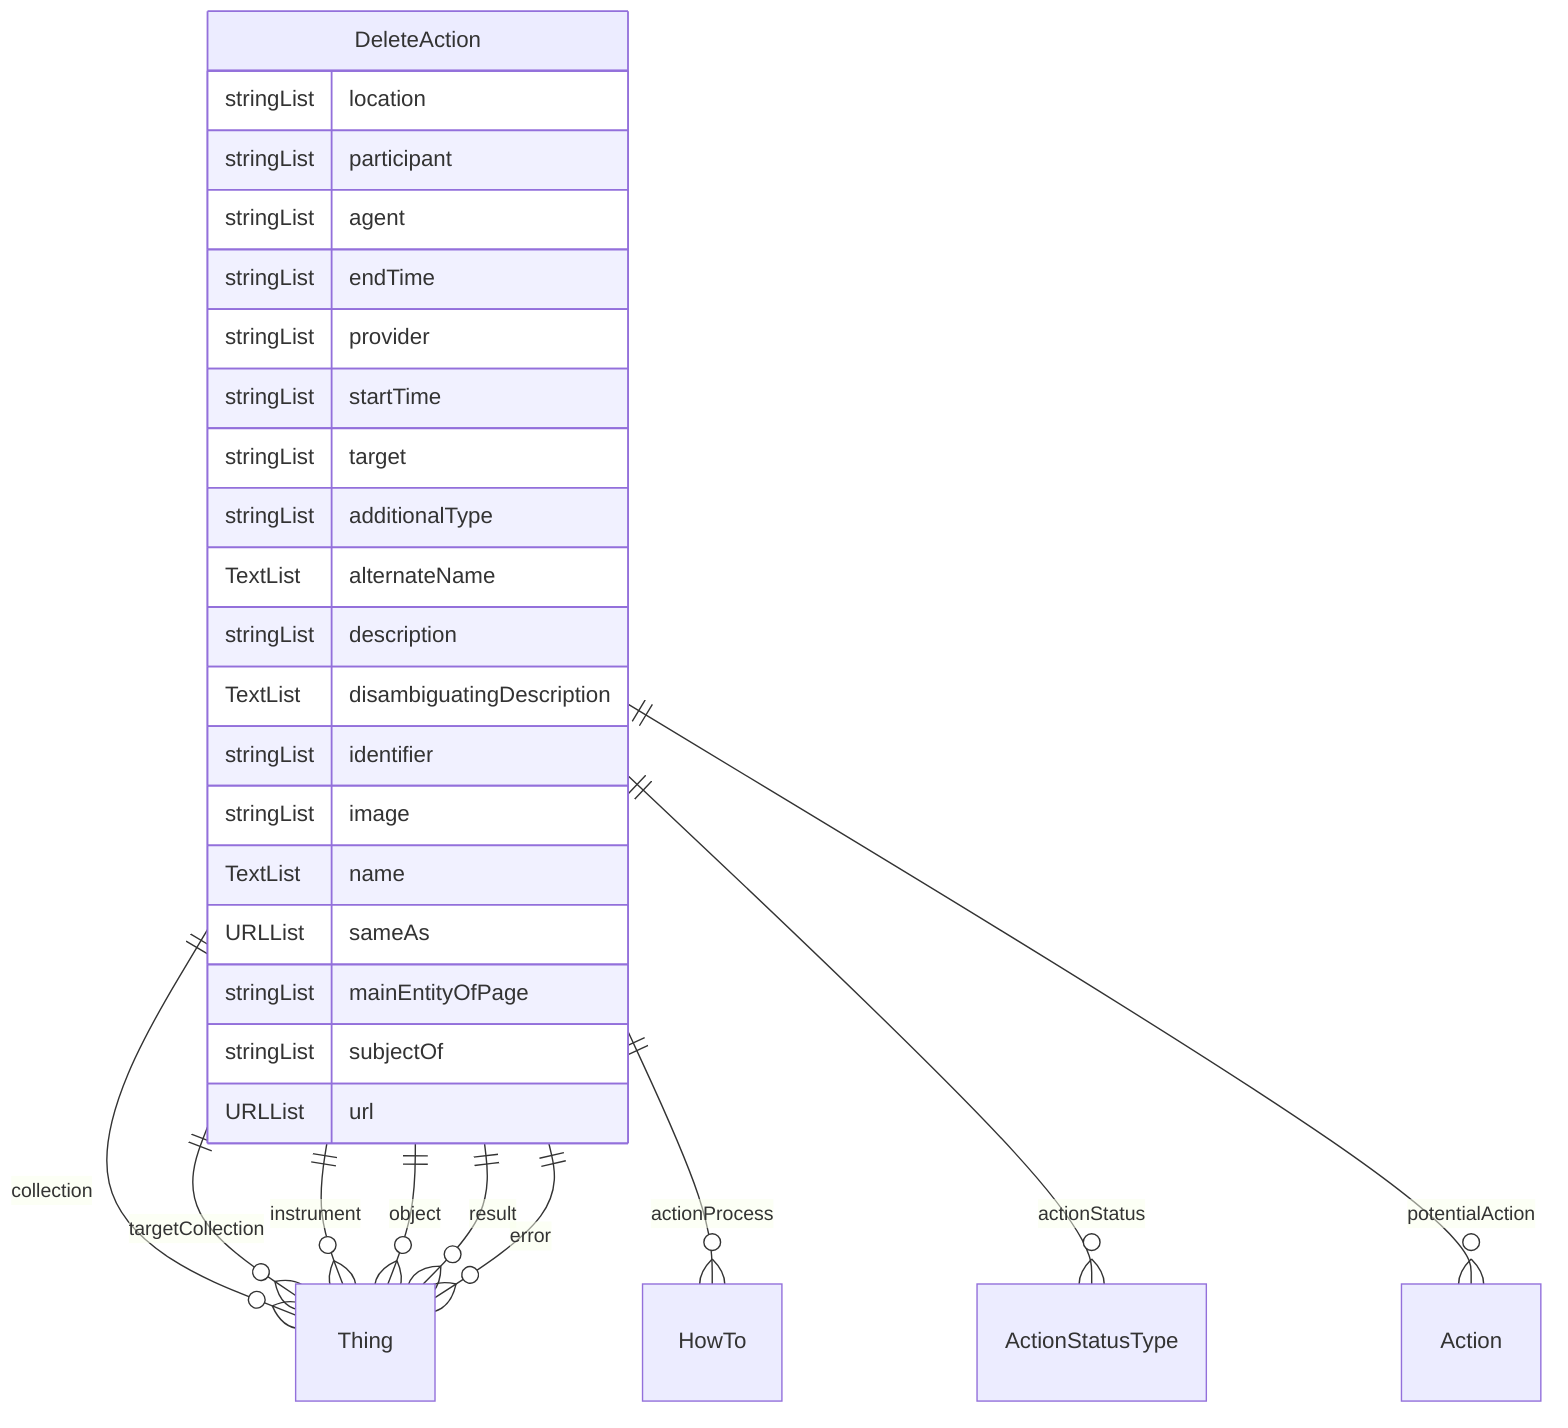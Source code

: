 erDiagram
DeleteAction {
    stringList location  
    stringList participant  
    stringList agent  
    stringList endTime  
    stringList provider  
    stringList startTime  
    stringList target  
    stringList additionalType  
    TextList alternateName  
    stringList description  
    TextList disambiguatingDescription  
    stringList identifier  
    stringList image  
    TextList name  
    URLList sameAs  
    stringList mainEntityOfPage  
    stringList subjectOf  
    URLList url  
}

DeleteAction ||--}o Thing : "collection"
DeleteAction ||--}o Thing : "targetCollection"
DeleteAction ||--}o Thing : "instrument"
DeleteAction ||--}o Thing : "object"
DeleteAction ||--}o Thing : "result"
DeleteAction ||--}o HowTo : "actionProcess"
DeleteAction ||--}o ActionStatusType : "actionStatus"
DeleteAction ||--}o Thing : "error"
DeleteAction ||--}o Action : "potentialAction"